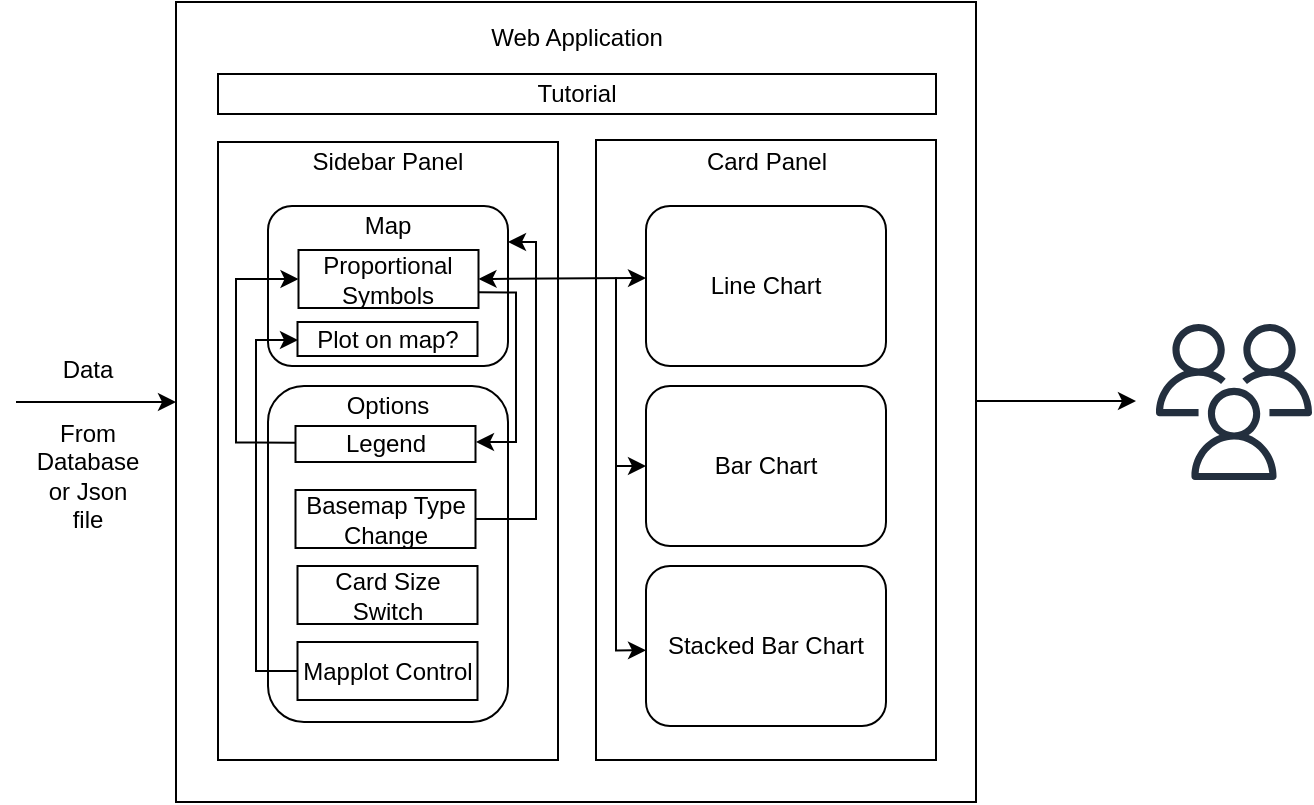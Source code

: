 <mxfile version="12.5.6" type="gitlab"><diagram id="eO3VXasPBq-DfPcIK6Py" name="Page-1"><mxGraphModel dx="1185" dy="762" grid="1" gridSize="10" guides="1" tooltips="1" connect="1" arrows="1" fold="1" page="1" pageScale="1" pageWidth="850" pageHeight="1100" math="0" shadow="0"><root><mxCell id="0"/><mxCell id="1" parent="0"/><mxCell id="IUWskHGNXiprGz2p--cw-1" value="" style="whiteSpace=wrap;html=1;aspect=fixed;" vertex="1" parent="1"><mxGeometry x="200" y="120" width="400" height="400" as="geometry"/></mxCell><mxCell id="IUWskHGNXiprGz2p--cw-2" value="Web Application" style="text;html=1;strokeColor=none;fillColor=none;align=center;verticalAlign=middle;whiteSpace=wrap;rounded=0;" vertex="1" parent="1"><mxGeometry x="343.5" y="128" width="113" height="20" as="geometry"/></mxCell><mxCell id="IUWskHGNXiprGz2p--cw-3" value="" style="endArrow=classic;html=1;entryX=0;entryY=0.5;entryDx=0;entryDy=0;" edge="1" parent="1" target="IUWskHGNXiprGz2p--cw-1"><mxGeometry width="50" height="50" relative="1" as="geometry"><mxPoint x="120" y="320" as="sourcePoint"/><mxPoint x="120" y="300" as="targetPoint"/><Array as="points"/></mxGeometry></mxCell><mxCell id="IUWskHGNXiprGz2p--cw-4" value="Data" style="text;html=1;strokeColor=none;fillColor=none;align=center;verticalAlign=middle;whiteSpace=wrap;rounded=0;" vertex="1" parent="1"><mxGeometry x="136" y="294" width="40" height="20" as="geometry"/></mxCell><mxCell id="IUWskHGNXiprGz2p--cw-5" value="From Database or Json file" style="text;html=1;strokeColor=none;fillColor=none;align=center;verticalAlign=middle;whiteSpace=wrap;rounded=0;" vertex="1" parent="1"><mxGeometry x="136" y="347" width="40" height="20" as="geometry"/></mxCell><mxCell id="IUWskHGNXiprGz2p--cw-6" value="" style="outlineConnect=0;fontColor=#232F3E;gradientColor=none;fillColor=#232F3E;strokeColor=none;dashed=0;verticalLabelPosition=bottom;verticalAlign=top;align=center;html=1;fontSize=12;fontStyle=0;aspect=fixed;pointerEvents=1;shape=mxgraph.aws4.users;" vertex="1" parent="1"><mxGeometry x="690" y="281" width="78" height="78" as="geometry"/></mxCell><mxCell id="IUWskHGNXiprGz2p--cw-7" value="" style="endArrow=classic;html=1;entryX=0;entryY=0.5;entryDx=0;entryDy=0;" edge="1" parent="1"><mxGeometry width="50" height="50" relative="1" as="geometry"><mxPoint x="600" y="319.5" as="sourcePoint"/><mxPoint x="680" y="319.5" as="targetPoint"/><Array as="points"/></mxGeometry></mxCell><mxCell id="IUWskHGNXiprGz2p--cw-9" value="" style="rounded=0;whiteSpace=wrap;html=1;" vertex="1" parent="1"><mxGeometry x="410" y="189" width="170" height="310" as="geometry"/></mxCell><mxCell id="IUWskHGNXiprGz2p--cw-10" value="Card Panel" style="text;html=1;strokeColor=none;fillColor=none;align=center;verticalAlign=middle;whiteSpace=wrap;rounded=0;" vertex="1" parent="1"><mxGeometry x="462.5" y="190" width="65" height="20" as="geometry"/></mxCell><mxCell id="IUWskHGNXiprGz2p--cw-11" value="" style="rounded=0;whiteSpace=wrap;html=1;" vertex="1" parent="1"><mxGeometry x="221" y="190" width="170" height="309" as="geometry"/></mxCell><mxCell id="IUWskHGNXiprGz2p--cw-12" value="Sidebar Panel" style="text;html=1;strokeColor=none;fillColor=none;align=center;verticalAlign=middle;whiteSpace=wrap;rounded=0;" vertex="1" parent="1"><mxGeometry x="262.25" y="190" width="87.5" height="20" as="geometry"/></mxCell><mxCell id="IUWskHGNXiprGz2p--cw-13" value="Tutorial" style="rounded=0;whiteSpace=wrap;html=1;" vertex="1" parent="1"><mxGeometry x="221" y="156" width="359" height="20" as="geometry"/></mxCell><mxCell id="IUWskHGNXiprGz2p--cw-17" value="Line Chart" style="rounded=1;whiteSpace=wrap;html=1;" vertex="1" parent="1"><mxGeometry x="435" y="222" width="120" height="80" as="geometry"/></mxCell><mxCell id="IUWskHGNXiprGz2p--cw-19" value="Bar Chart" style="rounded=1;whiteSpace=wrap;html=1;" vertex="1" parent="1"><mxGeometry x="435" y="312" width="120" height="80" as="geometry"/></mxCell><mxCell id="IUWskHGNXiprGz2p--cw-20" value="Stacked Bar Chart" style="rounded=1;whiteSpace=wrap;html=1;" vertex="1" parent="1"><mxGeometry x="435" y="402" width="120" height="80" as="geometry"/></mxCell><mxCell id="IUWskHGNXiprGz2p--cw-21" value="" style="rounded=1;whiteSpace=wrap;html=1;" vertex="1" parent="1"><mxGeometry x="246" y="222" width="120" height="80" as="geometry"/></mxCell><mxCell id="IUWskHGNXiprGz2p--cw-22" value="&lt;span style=&quot;color: rgba(0 , 0 , 0 , 0) ; font-family: monospace ; font-size: 0px&quot;&gt;%3CmxGraphModel%3E%3Croot%3E%3CmxCell%20id%3D%220%22%2F%3E%3CmxCell%20id%3D%221%22%20parent%3D%220%22%2F%3E%3CmxCell%20id%3D%222%22%20value%3D%22Proportional%20Symbols%22%20style%3D%22rounded%3D0%3BwhiteSpace%3Dwrap%3Bhtml%3D1%3B%22%20vertex%3D%221%22%20parent%3D%221%22%3E%3CmxGeometry%20x%3D%22261.25%22%20y%3D%22244%22%20width%3D%2290%22%20height%3D%2229%22%20as%3D%22geometry%22%2F%3E%3C%2FmxCell%3E%3C%2Froot%3E%3C%2FmxGraphModel%3E&lt;/span&gt;" style="rounded=1;whiteSpace=wrap;html=1;" vertex="1" parent="1"><mxGeometry x="246" y="312" width="120" height="168" as="geometry"/></mxCell><mxCell id="IUWskHGNXiprGz2p--cw-23" value="Map" style="text;html=1;align=center;verticalAlign=middle;whiteSpace=wrap;rounded=0;" vertex="1" parent="1"><mxGeometry x="286" y="222" width="40" height="20" as="geometry"/></mxCell><mxCell id="IUWskHGNXiprGz2p--cw-25" value="Proportional Symbols" style="rounded=0;whiteSpace=wrap;html=1;" vertex="1" parent="1"><mxGeometry x="261.25" y="244" width="90" height="29" as="geometry"/></mxCell><mxCell id="IUWskHGNXiprGz2p--cw-26" value="Plot on map?" style="rounded=0;whiteSpace=wrap;html=1;" vertex="1" parent="1"><mxGeometry x="260.75" y="280" width="90" height="17" as="geometry"/></mxCell><mxCell id="IUWskHGNXiprGz2p--cw-27" value="Options" style="text;html=1;strokeColor=none;fillColor=none;align=center;verticalAlign=middle;whiteSpace=wrap;rounded=0;" vertex="1" parent="1"><mxGeometry x="285.75" y="312" width="40" height="20" as="geometry"/></mxCell><mxCell id="IUWskHGNXiprGz2p--cw-39" value="" style="edgeStyle=orthogonalEdgeStyle;rounded=0;orthogonalLoop=1;jettySize=auto;html=1;entryX=0;entryY=0.5;entryDx=0;entryDy=0;" edge="1" parent="1" target="IUWskHGNXiprGz2p--cw-25"><mxGeometry relative="1" as="geometry"><mxPoint x="259.75" y="340.33" as="sourcePoint"/><mxPoint x="259.75" y="300.33" as="targetPoint"/><Array as="points"><mxPoint x="230" y="341"/><mxPoint x="230" y="259"/></Array></mxGeometry></mxCell><mxCell id="IUWskHGNXiprGz2p--cw-28" value="Legend" style="rounded=0;whiteSpace=wrap;html=1;" vertex="1" parent="1"><mxGeometry x="259.75" y="332" width="90" height="18" as="geometry"/></mxCell><mxCell id="IUWskHGNXiprGz2p--cw-43" value="" style="edgeStyle=orthogonalEdgeStyle;rounded=0;orthogonalLoop=1;jettySize=auto;html=1;" edge="1" parent="1" source="IUWskHGNXiprGz2p--cw-29" target="IUWskHGNXiprGz2p--cw-21"><mxGeometry relative="1" as="geometry"><Array as="points"><mxPoint x="380" y="379"/><mxPoint x="380" y="240"/></Array></mxGeometry></mxCell><mxCell id="IUWskHGNXiprGz2p--cw-29" value="Basemap Type Change" style="rounded=0;whiteSpace=wrap;html=1;" vertex="1" parent="1"><mxGeometry x="259.75" y="364" width="90" height="29" as="geometry"/></mxCell><mxCell id="IUWskHGNXiprGz2p--cw-30" value="Card Size Switch" style="rounded=0;whiteSpace=wrap;html=1;" vertex="1" parent="1"><mxGeometry x="260.75" y="402" width="90" height="29" as="geometry"/></mxCell><mxCell id="IUWskHGNXiprGz2p--cw-34" value="Mapplot Control" style="rounded=0;whiteSpace=wrap;html=1;" vertex="1" parent="1"><mxGeometry x="260.75" y="440" width="90" height="29" as="geometry"/></mxCell><mxCell id="IUWskHGNXiprGz2p--cw-40" value="" style="edgeStyle=orthogonalEdgeStyle;rounded=0;orthogonalLoop=1;jettySize=auto;html=1;" edge="1" parent="1"><mxGeometry relative="1" as="geometry"><mxPoint x="351.25" y="265.17" as="sourcePoint"/><mxPoint x="350" y="340" as="targetPoint"/><Array as="points"><mxPoint x="370" y="266"/><mxPoint x="370" y="340"/></Array></mxGeometry></mxCell><mxCell id="IUWskHGNXiprGz2p--cw-41" value="" style="edgeStyle=orthogonalEdgeStyle;rounded=0;orthogonalLoop=1;jettySize=auto;html=1;exitX=0;exitY=0.5;exitDx=0;exitDy=0;" edge="1" parent="1" source="IUWskHGNXiprGz2p--cw-34"><mxGeometry relative="1" as="geometry"><mxPoint x="259.58" y="370" as="sourcePoint"/><mxPoint x="261" y="289" as="targetPoint"/><Array as="points"><mxPoint x="240" y="455"/><mxPoint x="240" y="289"/></Array></mxGeometry></mxCell><mxCell id="IUWskHGNXiprGz2p--cw-45" value="" style="endArrow=classic;startArrow=classic;html=1;exitX=1;exitY=0.5;exitDx=0;exitDy=0;" edge="1" parent="1" source="IUWskHGNXiprGz2p--cw-25"><mxGeometry width="50" height="50" relative="1" as="geometry"><mxPoint x="356.25" y="258.08" as="sourcePoint"/><mxPoint x="435" y="258" as="targetPoint"/><Array as="points"/></mxGeometry></mxCell><mxCell id="IUWskHGNXiprGz2p--cw-49" value="" style="edgeStyle=orthogonalEdgeStyle;rounded=0;orthogonalLoop=1;jettySize=auto;html=1;entryX=0;entryY=0.5;entryDx=0;entryDy=0;" edge="1" parent="1" target="IUWskHGNXiprGz2p--cw-19"><mxGeometry relative="1" as="geometry"><mxPoint x="420" y="257.67" as="sourcePoint"/><mxPoint x="430" y="332" as="targetPoint"/><Array as="points"><mxPoint x="420" y="352"/></Array></mxGeometry></mxCell><mxCell id="IUWskHGNXiprGz2p--cw-50" value="" style="edgeStyle=orthogonalEdgeStyle;rounded=0;orthogonalLoop=1;jettySize=auto;html=1;entryX=0;entryY=0.5;entryDx=0;entryDy=0;" edge="1" parent="1"><mxGeometry relative="1" as="geometry"><mxPoint x="420" y="350" as="sourcePoint"/><mxPoint x="435" y="444.167" as="targetPoint"/><Array as="points"><mxPoint x="420" y="444"/></Array></mxGeometry></mxCell></root></mxGraphModel></diagram></mxfile>